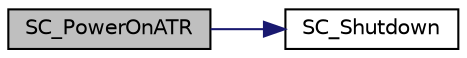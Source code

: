 digraph "SC_PowerOnATR"
{
  edge [fontname="Helvetica",fontsize="10",labelfontname="Helvetica",labelfontsize="10"];
  node [fontname="Helvetica",fontsize="10",shape=record];
  rankdir="LR";
  Node1 [label="SC_PowerOnATR",height=0.2,width=0.4,color="black", fillcolor="grey75", style="filled", fontcolor="black"];
  Node1 -> Node2 [color="midnightblue",fontsize="10",style="solid",fontname="Helvetica"];
  Node2 [label="SC_Shutdown",height=0.2,width=0.4,color="black", fillcolor="white", style="filled",URL="$_s_clib_8c.html#ad22a28b48f988aee0f5107abed6dae73"];
}
